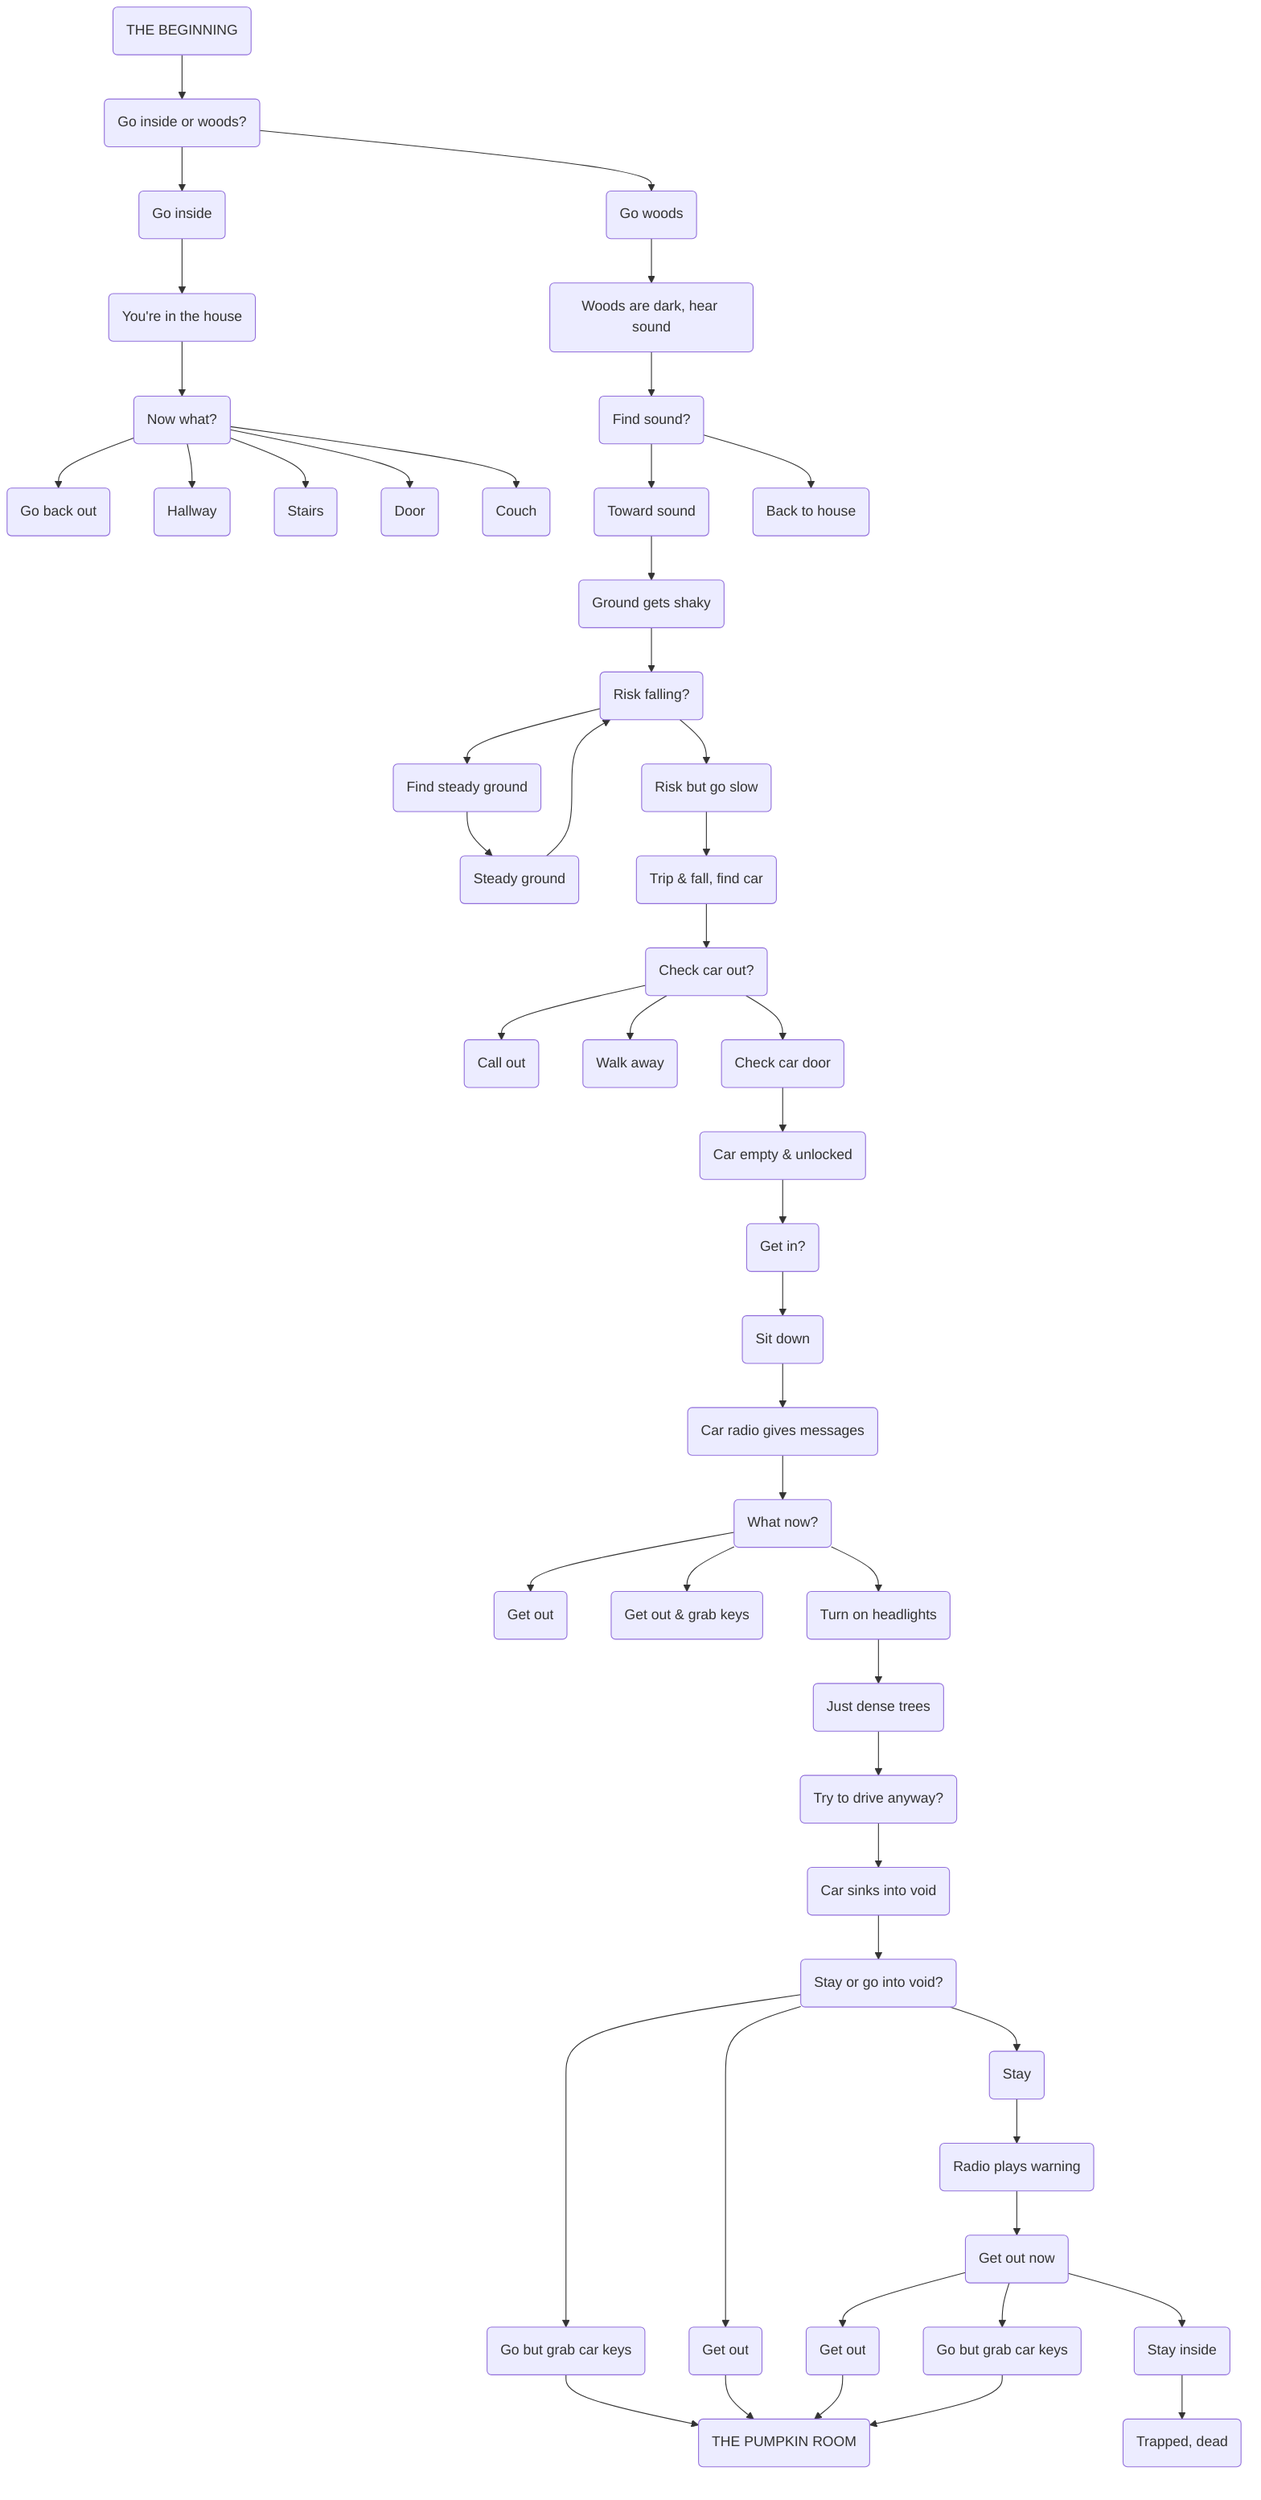 flowchart TD

    S1-->   Q1-->   C1-->   S2-->   Q2-->   C3
                                    Q2-->   C4
                                    Q2-->   C5
                                    Q2-->   C6
                                    Q2-->   C7
            Q1-->   C2-->   S3-->   Q3-->   C8-->   S4
                                    Q3-->   C9
    S4-->   Q4-->   C11-->  S6
    S6-->   Q4-->   C10-->  S5
    S5-->   Q5-->   C13
            Q5-->   C14
            Q5-->   C12-->  S7
    S7-->   Q6-->   C15-->  S8 
    S8-->   Q7-->   C17
            Q7-->   C18
            Q7-->   C16-->  S9
    S9-->   Q8-->   S10
    S10-->  Q9-->   C21-->  S13
            Q9-->   C23-->  S13
            Q9-->   C22-->  S11
    S11-->  Q10-->  C25-->  S13
            Q10-->  C26-->  S13
            Q10-->  C24-->  S12
    S13

    S1(THE BEGINNING)
        Q1(Go inside or woods?)
            C1(Go inside)
                S2(You're in the house)
                    Q2(Now what?)
                        C3(Go back out)
                        C4(Hallway)
                        C5(Stairs)
                        C6(Door)
                        C7(Couch)
            C2(Go woods)
                S3(Woods are dark, hear sound)
                    Q3(Find sound?)
                        C9(Back to house)
                        C8(Toward sound)
                            S4(Ground gets shaky)
                                Q4(Risk falling?)
                                    C11(Find steady ground)
                                        S6(Steady ground)
                                    C10(Risk but go slow)
                                        S5(Trip & fall, find car)
                                            Q5(Check car out?)
                                                C13(Call out)
                                                C14(Walk away)
                                                C12(Check car door)
                                                    S7(Car empty & unlocked)
                                                        Q6(Get in?)
                                                            C15(Sit down)
                                                                S8(Car radio gives messages)
                                                                    Q7(What now?)
                                                                        C17(Get out)
                                                                        C18(Get out & grab keys)
                                                                        C16(Turn on headlights)
                                                                            S9(Just dense trees)
                                                                                Q8(Try to drive anyway?)
                                                                                    S10(Car sinks into void)
                                                                                        Q9(Stay or go into void?)
                                                                                            C21(Go but grab car keys)
                                                                                                S13(THE PUMPKIN ROOM)
                                                                                            C23(Get out)
                                                                                                S13(THE PUMPKIN ROOM)
                                                                                            C22(Stay)
                                                                                                S11(Radio plays warning)
                                                                                                    Q10(Get out now)
                                                                                                        C25(Get out)
                                                                                                            S13(THE PUMPKIN ROOM)
                                                                                                        C26(Go but grab car keys)
                                                                                                            S13(THE PUMPKIN ROOM)
                                                                                                        C24(Stay inside)
                                                                                                            S12(Trapped, dead)